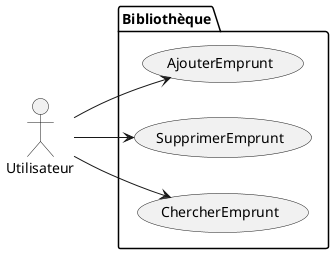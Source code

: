 @startuml
left to right direction

:Utilisateur: as us

package Bibliothèque{
    "AjouterEmprunt" as (ae)
    "SupprimerEmprunt" as (se)
    "ChercherEmprunt" as (ce)
}

us --> ae
us --> se
us --> ce
@enduml